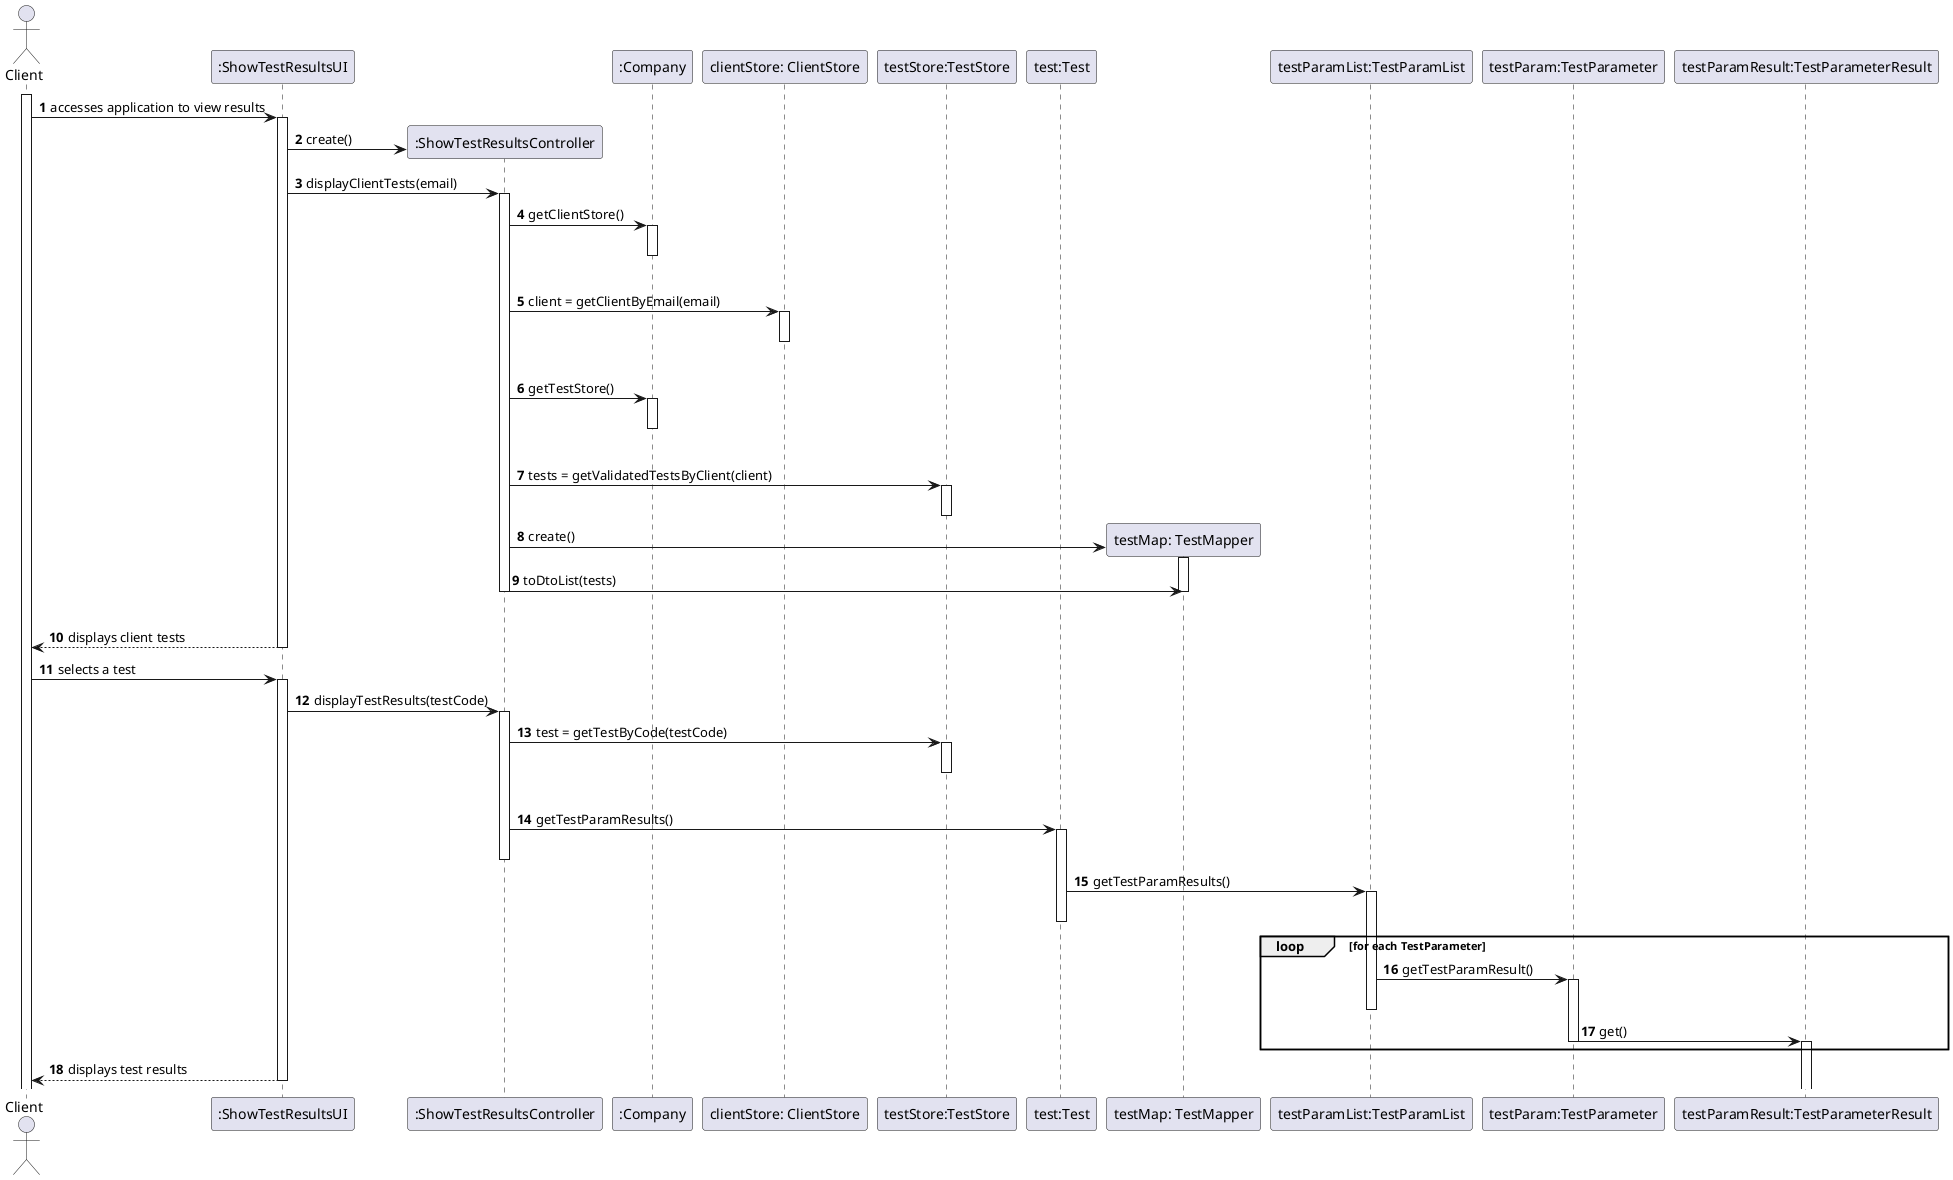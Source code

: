 @startuml
autonumber

actor Client as cli
participant ":ShowTestResultsUI" as ui
participant ":ShowTestResultsController" as controller
participant ":Company" as company
participant "clientStore: ClientStore" as cstore
participant "testStore:TestStore" as tstore
participant "test:Test" as test
participant "testMap: TestMapper" as tmap
participant "testParamList:TestParamList" as testparamls
participant "testParam:TestParameter" as testparam
participant "testParamResult:TestParameterResult" as testparamres

activate cli
cli -> ui : accesses application to view results
activate ui
create controller
ui -> controller : create()
ui -> controller : displayClientTests(email)
activate controller
controller -> company : getClientStore()
activate company
|||
deactivate company
controller -> cstore : client = getClientByEmail(email)
activate cstore
|||
deactivate cstore
controller -> company : getTestStore()
activate company
|||
deactivate company
controller -> tstore : tests = getValidatedTestsByClient(client)
activate tstore
deactivate tstore
create tmap
controller -> tmap : create()
activate tmap
controller -> tmap : toDtoList(tests)
deactivate tmap
|||
deactivate tstore
deactivate controller
ui --> cli : displays client tests
deactivate ui
cli -> ui : selects a test
activate ui
ui -> controller : displayTestResults(testCode)
activate controller
controller -> tstore : test = getTestByCode(testCode)
activate tstore
|||
deactivate tstore
controller -> test : getTestParamResults()
activate test
deactivate controller
test -> testparamls : getTestParamResults()
activate testparamls
deactivate test
loop for each TestParameter
testparamls -> testparam : getTestParamResult()
activate testparam
deactivate testparamls
testparam -> testparamres : get()
deactivate testparam
activate testparamres
deactivate testparamres
end loop
ui --> cli : displays test results
deactivate ui
@enduml